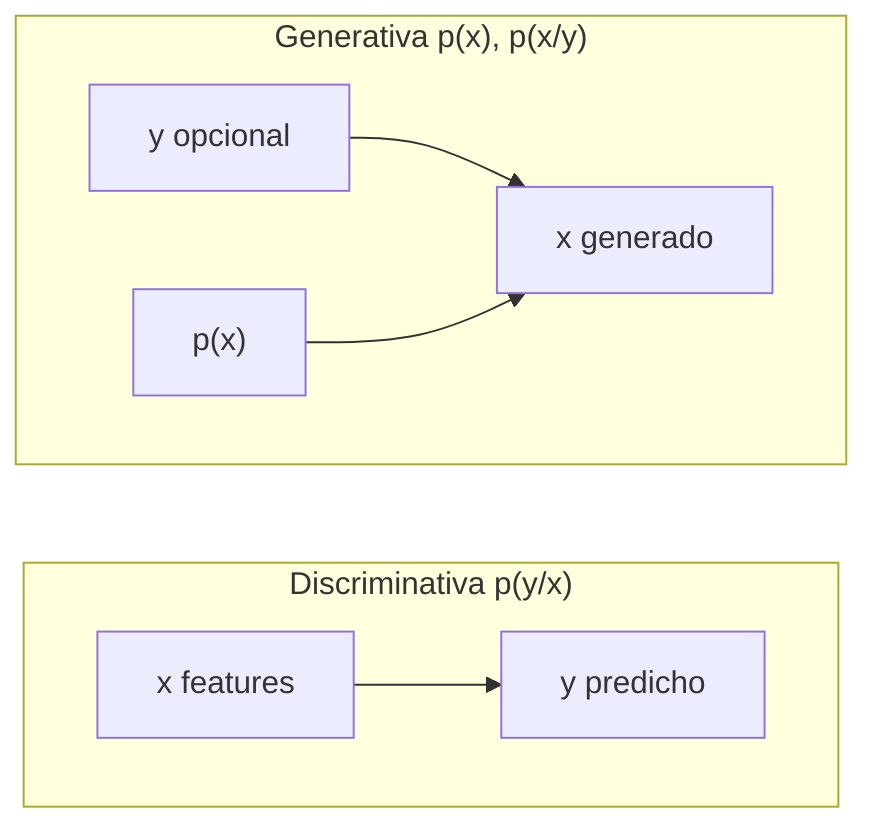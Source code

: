 flowchart LR
  subgraph D["Discriminativa p(y/x)"]
    direction LR
    X["x features"] --> Y["y predicho"]
  end
  subgraph G["Generativa p(x), p(x/y)"]
    direction LR
    Y2["y opcional"] --> X2["x generado"]
    E["p(x)"] --> X2
  end